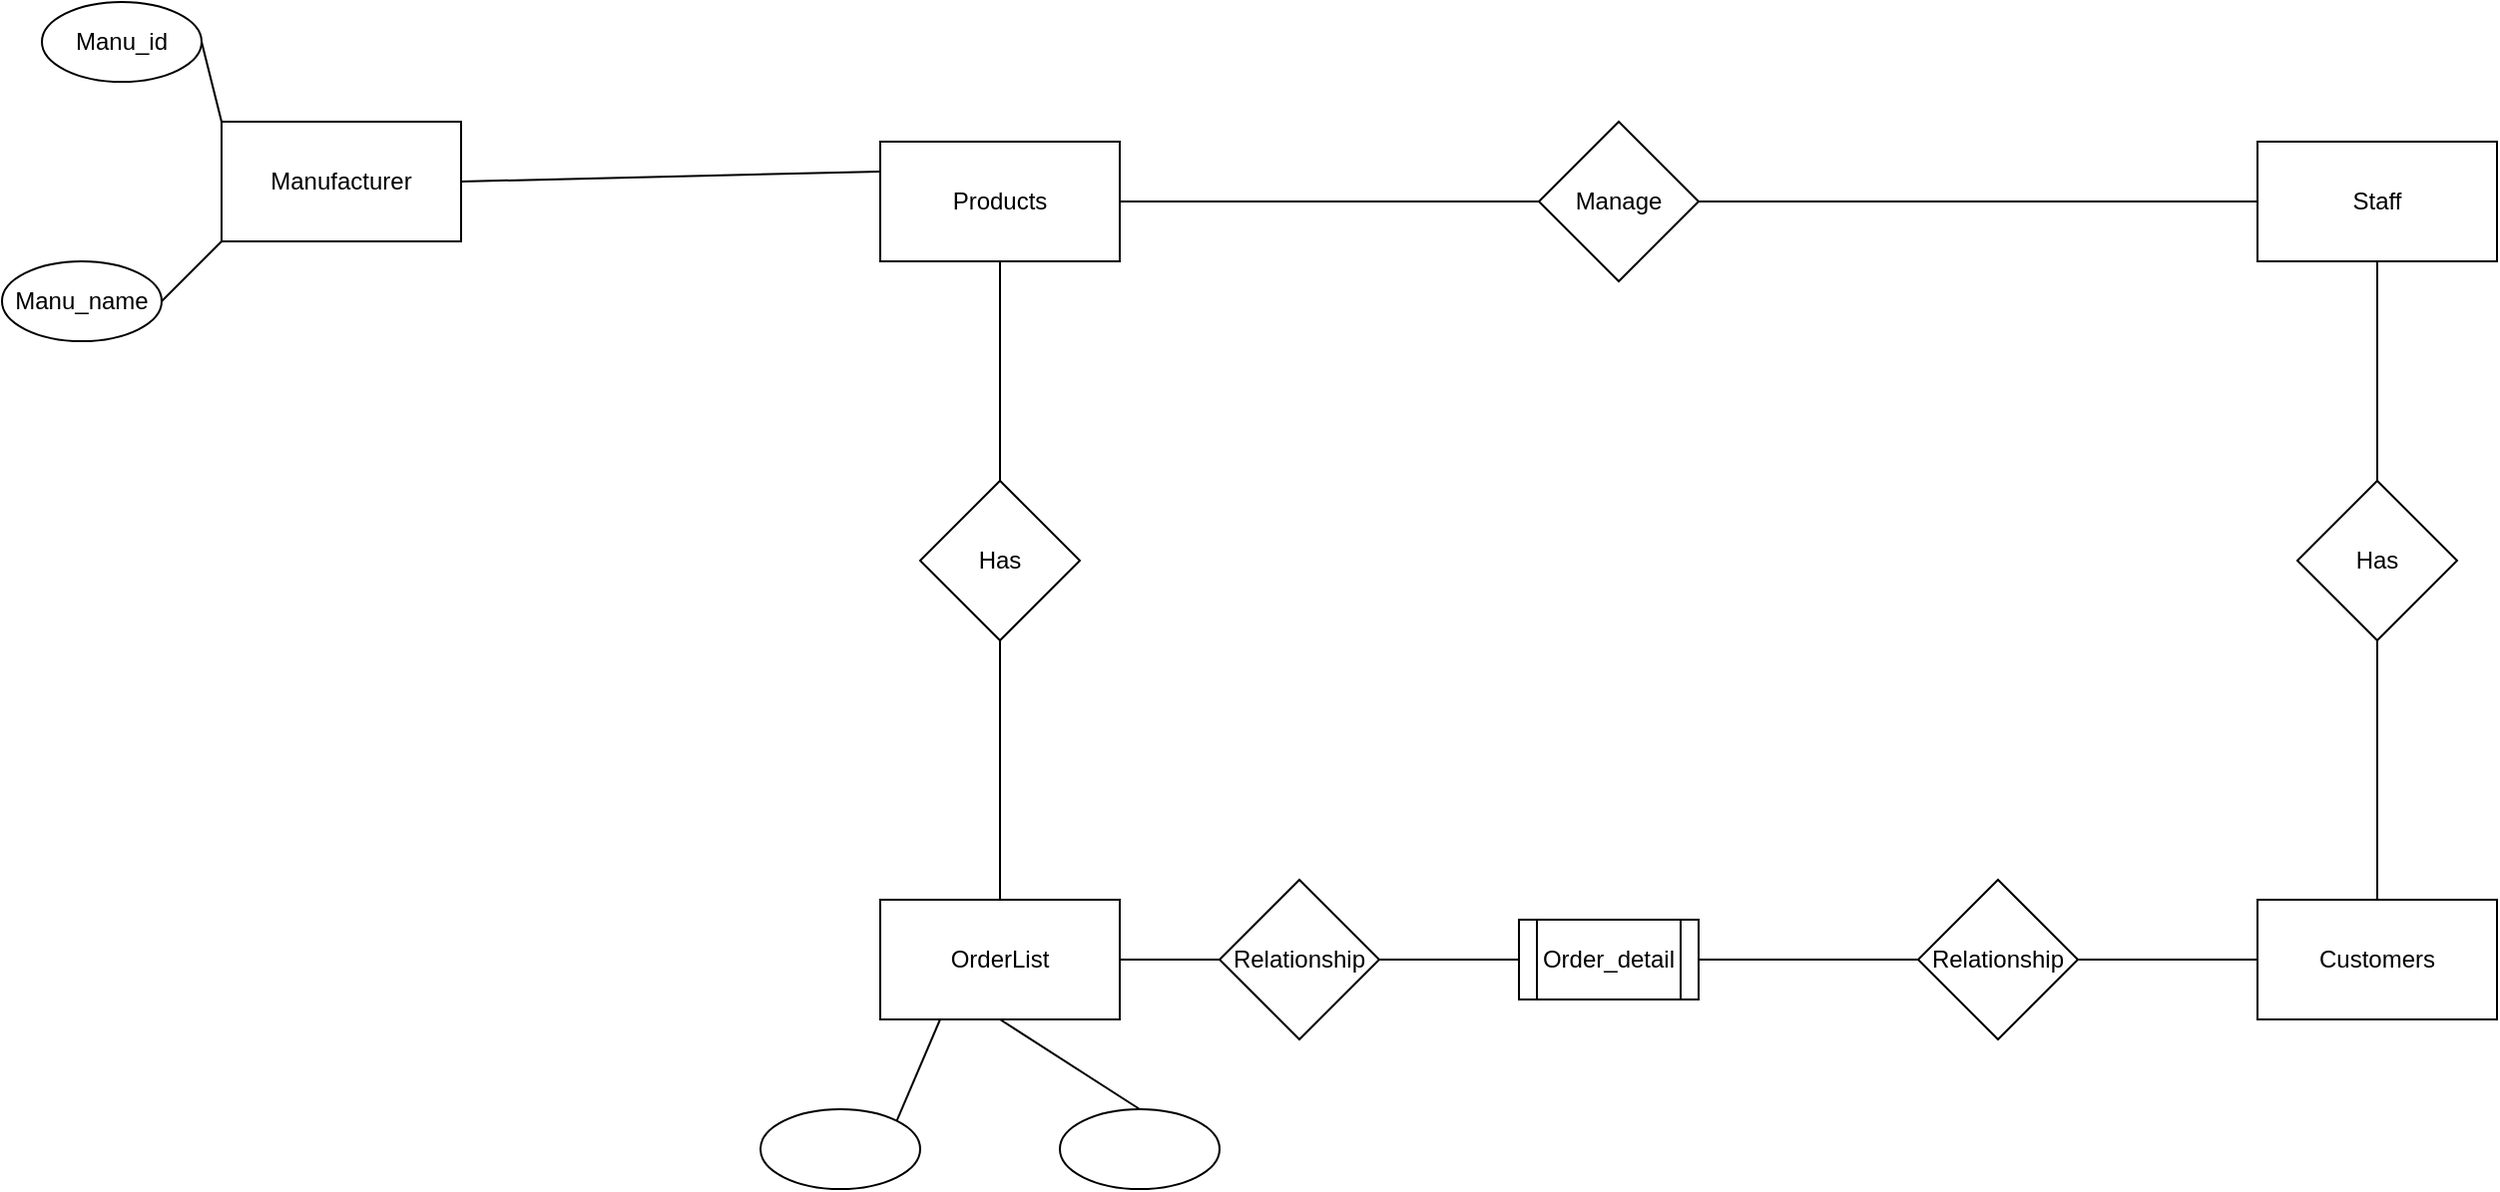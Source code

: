 <mxfile version="20.5.3" type="github">
  <diagram id="6y9qO94y8-QIFHaOcOvy" name="Trang-1">
    <mxGraphModel dx="1865" dy="539" grid="1" gridSize="10" guides="1" tooltips="1" connect="1" arrows="1" fold="1" page="1" pageScale="1" pageWidth="827" pageHeight="1169" math="0" shadow="0">
      <root>
        <mxCell id="0" />
        <mxCell id="1" parent="0" />
        <mxCell id="CcJgX-3sCyBQk0ZpxTx1-1" value="Products" style="rounded=0;whiteSpace=wrap;html=1;" parent="1" vertex="1">
          <mxGeometry x="120" y="100" width="120" height="60" as="geometry" />
        </mxCell>
        <mxCell id="CcJgX-3sCyBQk0ZpxTx1-2" value="Staff&lt;br&gt;" style="rounded=0;whiteSpace=wrap;html=1;" parent="1" vertex="1">
          <mxGeometry x="810" y="100" width="120" height="60" as="geometry" />
        </mxCell>
        <mxCell id="CcJgX-3sCyBQk0ZpxTx1-3" value="OrderList" style="rounded=0;whiteSpace=wrap;html=1;" parent="1" vertex="1">
          <mxGeometry x="120" y="480" width="120" height="60" as="geometry" />
        </mxCell>
        <mxCell id="CcJgX-3sCyBQk0ZpxTx1-4" value="Manufacturer" style="rounded=0;whiteSpace=wrap;html=1;" parent="1" vertex="1">
          <mxGeometry x="-210" y="90" width="120" height="60" as="geometry" />
        </mxCell>
        <mxCell id="CcJgX-3sCyBQk0ZpxTx1-5" value="Customers" style="rounded=0;whiteSpace=wrap;html=1;" parent="1" vertex="1">
          <mxGeometry x="810" y="480" width="120" height="60" as="geometry" />
        </mxCell>
        <mxCell id="CcJgX-3sCyBQk0ZpxTx1-6" value="Order_detail" style="shape=process;whiteSpace=wrap;html=1;backgroundOutline=1;" parent="1" vertex="1">
          <mxGeometry x="440" y="490" width="90" height="40" as="geometry" />
        </mxCell>
        <mxCell id="ICZsSlcjVTVAM1vx2l4i-2" value="" style="ellipse;whiteSpace=wrap;html=1;" vertex="1" parent="1">
          <mxGeometry x="60" y="585" width="80" height="40" as="geometry" />
        </mxCell>
        <mxCell id="ICZsSlcjVTVAM1vx2l4i-3" value="" style="endArrow=none;html=1;rounded=0;entryX=0.25;entryY=1;entryDx=0;entryDy=0;exitX=1;exitY=0;exitDx=0;exitDy=0;" edge="1" parent="1" source="ICZsSlcjVTVAM1vx2l4i-2" target="CcJgX-3sCyBQk0ZpxTx1-3">
          <mxGeometry width="50" height="50" relative="1" as="geometry">
            <mxPoint x="180" y="400" as="sourcePoint" />
            <mxPoint x="230" y="350" as="targetPoint" />
          </mxGeometry>
        </mxCell>
        <mxCell id="ICZsSlcjVTVAM1vx2l4i-4" value="" style="ellipse;whiteSpace=wrap;html=1;" vertex="1" parent="1">
          <mxGeometry x="210" y="585" width="80" height="40" as="geometry" />
        </mxCell>
        <mxCell id="ICZsSlcjVTVAM1vx2l4i-5" value="" style="endArrow=none;html=1;rounded=0;entryX=0.5;entryY=1;entryDx=0;entryDy=0;exitX=0.5;exitY=0;exitDx=0;exitDy=0;" edge="1" parent="1" source="ICZsSlcjVTVAM1vx2l4i-4" target="CcJgX-3sCyBQk0ZpxTx1-3">
          <mxGeometry width="50" height="50" relative="1" as="geometry">
            <mxPoint x="198.284" y="415.858" as="sourcePoint" />
            <mxPoint x="260" y="360" as="targetPoint" />
          </mxGeometry>
        </mxCell>
        <mxCell id="ICZsSlcjVTVAM1vx2l4i-6" value="" style="endArrow=none;html=1;rounded=0;exitX=1;exitY=0.5;exitDx=0;exitDy=0;entryX=0;entryY=0.5;entryDx=0;entryDy=0;" edge="1" parent="1" source="CcJgX-3sCyBQk0ZpxTx1-3" target="CcJgX-3sCyBQk0ZpxTx1-6">
          <mxGeometry width="50" height="50" relative="1" as="geometry">
            <mxPoint x="280" y="490" as="sourcePoint" />
            <mxPoint x="330" y="440" as="targetPoint" />
          </mxGeometry>
        </mxCell>
        <mxCell id="ICZsSlcjVTVAM1vx2l4i-7" value="" style="endArrow=none;html=1;rounded=0;entryX=0;entryY=0.5;entryDx=0;entryDy=0;exitX=1;exitY=0.5;exitDx=0;exitDy=0;" edge="1" parent="1" source="CcJgX-3sCyBQk0ZpxTx1-6" target="CcJgX-3sCyBQk0ZpxTx1-5">
          <mxGeometry width="50" height="50" relative="1" as="geometry">
            <mxPoint x="530" y="510" as="sourcePoint" />
            <mxPoint x="450" y="520" as="targetPoint" />
          </mxGeometry>
        </mxCell>
        <mxCell id="ICZsSlcjVTVAM1vx2l4i-8" value="" style="endArrow=none;html=1;rounded=0;exitX=0.5;exitY=0;exitDx=0;exitDy=0;entryX=0.5;entryY=1;entryDx=0;entryDy=0;" edge="1" parent="1" source="CcJgX-3sCyBQk0ZpxTx1-5" target="CcJgX-3sCyBQk0ZpxTx1-2">
          <mxGeometry width="50" height="50" relative="1" as="geometry">
            <mxPoint x="850" y="440" as="sourcePoint" />
            <mxPoint x="900" y="390" as="targetPoint" />
          </mxGeometry>
        </mxCell>
        <mxCell id="ICZsSlcjVTVAM1vx2l4i-9" value="" style="endArrow=none;html=1;rounded=0;exitX=0;exitY=0.5;exitDx=0;exitDy=0;entryX=1;entryY=0.5;entryDx=0;entryDy=0;" edge="1" parent="1" source="CcJgX-3sCyBQk0ZpxTx1-2" target="CcJgX-3sCyBQk0ZpxTx1-1">
          <mxGeometry width="50" height="50" relative="1" as="geometry">
            <mxPoint x="880" y="490" as="sourcePoint" />
            <mxPoint x="880" y="170" as="targetPoint" />
          </mxGeometry>
        </mxCell>
        <mxCell id="ICZsSlcjVTVAM1vx2l4i-10" value="" style="endArrow=none;html=1;rounded=0;exitX=0;exitY=0.25;exitDx=0;exitDy=0;entryX=1;entryY=0.5;entryDx=0;entryDy=0;" edge="1" parent="1" source="CcJgX-3sCyBQk0ZpxTx1-1" target="CcJgX-3sCyBQk0ZpxTx1-4">
          <mxGeometry width="50" height="50" relative="1" as="geometry">
            <mxPoint x="890" y="500" as="sourcePoint" />
            <mxPoint x="890" y="180" as="targetPoint" />
          </mxGeometry>
        </mxCell>
        <mxCell id="ICZsSlcjVTVAM1vx2l4i-11" value="Manage" style="rhombus;whiteSpace=wrap;html=1;" vertex="1" parent="1">
          <mxGeometry x="450" y="90" width="80" height="80" as="geometry" />
        </mxCell>
        <mxCell id="ICZsSlcjVTVAM1vx2l4i-12" value="" style="endArrow=none;html=1;rounded=0;entryX=0.5;entryY=1;entryDx=0;entryDy=0;exitX=0.5;exitY=0;exitDx=0;exitDy=0;" edge="1" parent="1" source="CcJgX-3sCyBQk0ZpxTx1-3" target="CcJgX-3sCyBQk0ZpxTx1-1">
          <mxGeometry width="50" height="50" relative="1" as="geometry">
            <mxPoint x="140" y="210" as="sourcePoint" />
            <mxPoint x="190" y="160" as="targetPoint" />
          </mxGeometry>
        </mxCell>
        <mxCell id="ICZsSlcjVTVAM1vx2l4i-13" value="Has" style="rhombus;whiteSpace=wrap;html=1;" vertex="1" parent="1">
          <mxGeometry x="140" y="270" width="80" height="80" as="geometry" />
        </mxCell>
        <mxCell id="ICZsSlcjVTVAM1vx2l4i-14" value="Has" style="rhombus;whiteSpace=wrap;html=1;" vertex="1" parent="1">
          <mxGeometry x="830" y="270" width="80" height="80" as="geometry" />
        </mxCell>
        <mxCell id="ICZsSlcjVTVAM1vx2l4i-15" value="Relationship" style="rhombus;whiteSpace=wrap;html=1;" vertex="1" parent="1">
          <mxGeometry x="290" y="470" width="80" height="80" as="geometry" />
        </mxCell>
        <mxCell id="ICZsSlcjVTVAM1vx2l4i-16" value="Relationship" style="rhombus;whiteSpace=wrap;html=1;" vertex="1" parent="1">
          <mxGeometry x="640" y="470" width="80" height="80" as="geometry" />
        </mxCell>
        <mxCell id="ICZsSlcjVTVAM1vx2l4i-17" value="Manu_id" style="ellipse;whiteSpace=wrap;html=1;" vertex="1" parent="1">
          <mxGeometry x="-300" y="30" width="80" height="40" as="geometry" />
        </mxCell>
        <mxCell id="ICZsSlcjVTVAM1vx2l4i-18" value="Manu_name" style="ellipse;whiteSpace=wrap;html=1;" vertex="1" parent="1">
          <mxGeometry x="-320" y="160" width="80" height="40" as="geometry" />
        </mxCell>
        <mxCell id="ICZsSlcjVTVAM1vx2l4i-19" value="" style="endArrow=none;html=1;rounded=0;entryX=0;entryY=0;entryDx=0;entryDy=0;exitX=1;exitY=0.5;exitDx=0;exitDy=0;" edge="1" parent="1" source="ICZsSlcjVTVAM1vx2l4i-17" target="CcJgX-3sCyBQk0ZpxTx1-4">
          <mxGeometry width="50" height="50" relative="1" as="geometry">
            <mxPoint x="-140" y="120" as="sourcePoint" />
            <mxPoint x="-90" y="70" as="targetPoint" />
          </mxGeometry>
        </mxCell>
        <mxCell id="ICZsSlcjVTVAM1vx2l4i-20" value="" style="endArrow=none;html=1;rounded=0;entryX=0;entryY=1;entryDx=0;entryDy=0;exitX=1;exitY=0.5;exitDx=0;exitDy=0;" edge="1" parent="1" source="ICZsSlcjVTVAM1vx2l4i-18" target="CcJgX-3sCyBQk0ZpxTx1-4">
          <mxGeometry width="50" height="50" relative="1" as="geometry">
            <mxPoint x="-140" y="140" as="sourcePoint" />
            <mxPoint x="-90" y="90" as="targetPoint" />
          </mxGeometry>
        </mxCell>
      </root>
    </mxGraphModel>
  </diagram>
</mxfile>
